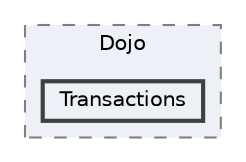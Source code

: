 digraph "Bloberts/Scripts/LogicLayer/Dojo/Transactions"
{
 // LATEX_PDF_SIZE
  bgcolor="transparent";
  edge [fontname=Helvetica,fontsize=10,labelfontname=Helvetica,labelfontsize=10];
  node [fontname=Helvetica,fontsize=10,shape=box,height=0.2,width=0.4];
  compound=true
  subgraph clusterdir_29d19aec12139c2d0129b4d13a8599d8 {
    graph [ bgcolor="#edf0f7", pencolor="grey50", label="Dojo", fontname=Helvetica,fontsize=10 style="filled,dashed", URL="dir_29d19aec12139c2d0129b4d13a8599d8.html",tooltip=""]
  dir_6ca1228c8b32c6b8072c478956f52d57 [label="Transactions", fillcolor="#edf0f7", color="grey25", style="filled,bold", URL="dir_6ca1228c8b32c6b8072c478956f52d57.html",tooltip=""];
  }
}
